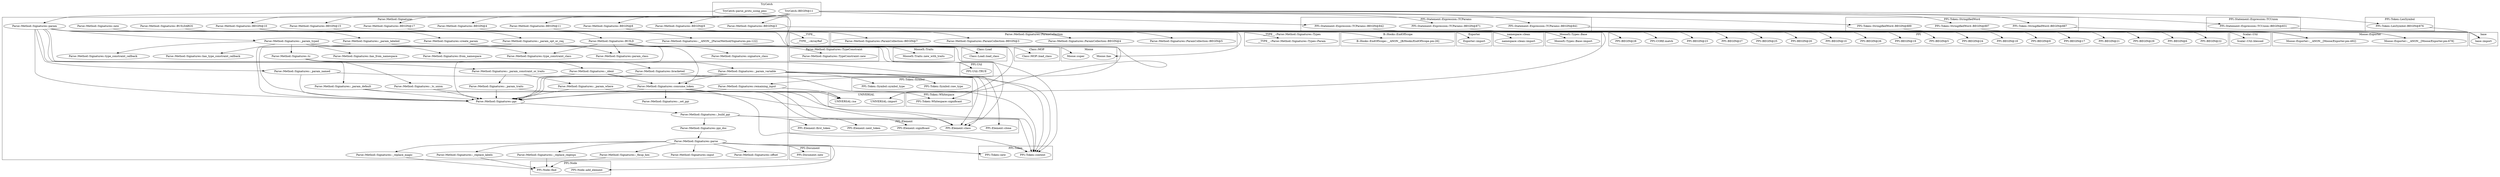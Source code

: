 digraph {
graph [overlap=false]
subgraph cluster_PPI_Token_Symbol {
	label="PPI::Token::Symbol";
	"PPI::Token::Symbol::raw_type";
	"PPI::Token::Symbol::symbol_type";
}
subgraph cluster_TryCatch {
	label="TryCatch";
	"TryCatch::parse_proto_using_pms";
	"TryCatch::BEGIN@11";
}
subgraph cluster_PPI_Statement_Expression_TCUnion {
	label="PPI::Statement::Expression::TCUnion";
	"PPI::Statement::Expression::TCUnion::BEGIN@831";
}
subgraph cluster_PPI_Statement_Expression_TCParams {
	label="PPI::Statement::Expression::TCParams";
	"PPI::Statement::Expression::TCParams::BEGIN@871";
	"PPI::Statement::Expression::TCParams::BEGIN@842";
	"PPI::Statement::Expression::TCParams::BEGIN@841";
}
subgraph cluster_Scalar_Util {
	label="Scalar::Util";
	"Scalar::Util::blessed";
}
subgraph cluster_PPI_Document {
	label="PPI::Document";
	"PPI::Document::new";
}
subgraph cluster_UNIVERSAL {
	label="UNIVERSAL";
	"UNIVERSAL::import";
	"UNIVERSAL::isa";
}
subgraph cluster_Class_Load {
	label="Class::Load";
	"Class::Load::load_class";
}
subgraph cluster_namespace_clean {
	label="namespace::clean";
	"namespace::clean::import";
}
subgraph cluster___TYPE__ {
	label="__TYPE__";
	"__TYPE__::ArrayRef";
}
subgraph cluster_Parse_Method_Signatures {
	label="Parse::Method::Signatures";
	"Parse::Method::Signatures::from_namespace";
	"Parse::Method::Signatures::_param_where";
	"Parse::Method::Signatures::_param_constraint_or_traits";
	"Parse::Method::Signatures::tc";
	"Parse::Method::Signatures::consume_token";
	"Parse::Method::Signatures::input";
	"Parse::Method::Signatures::_build_ppi";
	"Parse::Method::Signatures::BEGIN@10";
	"Parse::Method::Signatures::new";
	"Parse::Method::Signatures::ppi_doc";
	"Parse::Method::Signatures::BEGIN@9";
	"Parse::Method::Signatures::offset";
	"Parse::Method::Signatures::BEGIN@15";
	"Parse::Method::Signatures::_param_default";
	"Parse::Method::Signatures::_param_named";
	"Parse::Method::Signatures::BEGIN@17";
	"Parse::Method::Signatures::BEGIN@4";
	"Parse::Method::Signatures::_replace_regexps";
	"Parse::Method::Signatures::_param_typed";
	"Parse::Method::Signatures::_param_traits";
	"Parse::Method::Signatures::__ANON__[Parse/Method/Signatures.pm:122]";
	"Parse::Method::Signatures::_param_variable";
	"Parse::Method::Signatures::type_constraint_callback";
	"Parse::Method::Signatures::_param_labeled";
	"Parse::Method::Signatures::_fixup_hex";
	"Parse::Method::Signatures::signature_class";
	"Parse::Method::Signatures::parse";
	"Parse::Method::Signatures::_tc_union";
	"Parse::Method::Signatures::BEGIN@11";
	"Parse::Method::Signatures::_set_ppi";
	"Parse::Method::Signatures::_replace_magic";
	"Parse::Method::Signatures::has_type_constraint_callback";
	"Parse::Method::Signatures::bracketed";
	"Parse::Method::Signatures::has_from_namespace";
	"Parse::Method::Signatures::BEGIN@8";
	"Parse::Method::Signatures::create_param";
	"Parse::Method::Signatures::BUILDARGS";
	"Parse::Method::Signatures::BEGIN@3";
	"Parse::Method::Signatures::ppi";
	"Parse::Method::Signatures::param_class";
	"Parse::Method::Signatures::_replace_labels";
	"Parse::Method::Signatures::_param_opt_or_req";
	"Parse::Method::Signatures::_ident";
	"Parse::Method::Signatures::remaining_input";
	"Parse::Method::Signatures::type_constraint_class";
	"Parse::Method::Signatures::param";
	"Parse::Method::Signatures::BUILD";
}
subgraph cluster_Parse_Method_Signatures_TypeConstraint {
	label="Parse::Method::Signatures::TypeConstraint";
	"Parse::Method::Signatures::TypeConstraint::new";
}
subgraph cluster_PPI_Token_StringifiedWord {
	label="PPI::Token::StringifiedWord";
	"PPI::Token::StringifiedWord::BEGIN@887";
	"PPI::Token::StringifiedWord::BEGIN@889";
	"PPI::Token::StringifiedWord::BEGIN@897";
}
subgraph cluster_PPI_Token {
	label="PPI::Token";
	"PPI::Token::content";
	"PPI::Token::new";
}
subgraph cluster_Parse_Method_Signatures_ParamCollection {
	label="Parse::Method::Signatures::ParamCollection";
	"Parse::Method::Signatures::ParamCollection::BEGIN@3";
	"Parse::Method::Signatures::ParamCollection::BEGIN@7";
	"Parse::Method::Signatures::ParamCollection::BEGIN@5";
	"Parse::Method::Signatures::ParamCollection::BEGIN@4";
}
subgraph cluster_MooseX_Traits {
	label="MooseX::Traits";
	"MooseX::Traits::new_with_traits";
}
subgraph cluster_Moose {
	label="Moose";
	"Moose::super";
	"Moose::has";
}
subgraph cluster_PPI_Element {
	label="PPI::Element";
	"PPI::Element::first_token";
	"PPI::Element::significant";
	"PPI::Element::clone";
	"PPI::Element::class";
	"PPI::Element::next_token";
}
subgraph cluster_base {
	label="base";
	"base::import";
}
subgraph cluster_Exporter {
	label="Exporter";
	"Exporter::import";
}
subgraph cluster_PPI_Token_LexSymbol {
	label="PPI::Token::LexSymbol";
	"PPI::Token::LexSymbol::BEGIN@876";
}
subgraph cluster_PPI_Token_Whitespace {
	label="PPI::Token::Whitespace";
	"PPI::Token::Whitespace::significant";
}
subgraph cluster_MooseX_Types_Base {
	label="MooseX::Types::Base";
	"MooseX::Types::Base::import";
}
subgraph cluster___TYPE___Parse_Method_Signatures_Types {
	label="__TYPE__::Parse::Method::Signatures::Types";
	"__TYPE__::Parse::Method::Signatures::Types::Param";
}
subgraph cluster_PPI_Node {
	label="PPI::Node";
	"PPI::Node::add_element";
	"PPI::Node::find";
}
subgraph cluster_PPI_Util {
	label="PPI::Util";
	"PPI::Util::TRUE";
}
subgraph cluster_Moose_Exporter {
	label="Moose::Exporter";
	"Moose::Exporter::__ANON__[Moose/Exporter.pm:492]";
	"Moose::Exporter::__ANON__[Moose/Exporter.pm:678]";
}
subgraph cluster_B_Hooks_EndOfScope {
	label="B::Hooks::EndOfScope";
	"B::Hooks::EndOfScope::__ANON__[B/Hooks/EndOfScope.pm:26]";
}
subgraph cluster_Class_MOP {
	label="Class::MOP";
	"Class::MOP::load_class";
}
subgraph cluster_PPI {
	label="PPI";
	"PPI::BEGIN@17";
	"PPI::BEGIN@9";
	"PPI::BEGIN@18";
	"PPI::BEGIN@24";
	"PPI::BEGIN@5";
	"PPI::BEGIN@19";
	"PPI::BEGIN@26";
	"PPI::BEGIN@10";
	"PPI::BEGIN@20";
	"PPI::BEGIN@25";
	"PPI::BEGIN@27";
	"PPI::BEGIN@23";
	"PPI::CORE:match";
	"PPI::BEGIN@28";
	"PPI::BEGIN@22";
	"PPI::BEGIN@6";
	"PPI::BEGIN@29";
	"PPI::BEGIN@21";
}
"Parse::Method::Signatures::_param_opt_or_req" -> "PPI::Element::class";
"Parse::Method::Signatures::_ident" -> "PPI::Element::class";
"Parse::Method::Signatures::consume_token" -> "PPI::Element::class";
"Parse::Method::Signatures::_build_ppi" -> "PPI::Element::class";
"Parse::Method::Signatures::_param_variable" -> "PPI::Element::class";
"Parse::Method::Signatures::parse" -> "Parse::Method::Signatures::input";
"Parse::Method::Signatures::parse" -> "PPI::Document::new";
"Parse::Method::Signatures::tc" -> "PPI::Element::clone";
"Parse::Method::Signatures::_param_typed" -> "Parse::Method::Signatures::TypeConstraint::new";
"Parse::Method::Signatures::param" -> "Parse::Method::Signatures::create_param";
"TryCatch::BEGIN@11" -> "Parse::Method::Signatures::BEGIN@8";
"Parse::Method::Signatures::_param_variable" -> "PPI::Token::Symbol::raw_type";
"Parse::Method::Signatures::param" -> "Scalar::Util::blessed";
"Parse::Method::Signatures::BEGIN@8" -> "PPI::BEGIN@23";
"Parse::Method::Signatures::tc" -> "Parse::Method::Signatures::_tc_union";
"Parse::Method::Signatures::BEGIN@10" -> "Parse::Method::Signatures::ParamCollection::BEGIN@7";
"TryCatch::BEGIN@11" -> "PPI::Token::StringifiedWord::BEGIN@897";
"Parse::Method::Signatures::_param_typed" -> "Parse::Method::Signatures::has_from_namespace";
"Parse::Method::Signatures::_build_ppi" -> "PPI::Element::first_token";
"Parse::Method::Signatures::BEGIN@8" -> "PPI::CORE:match";
"Parse::Method::Signatures::parse" -> "Parse::Method::Signatures::_replace_magic";
"TryCatch::BEGIN@11" -> "Parse::Method::Signatures::BEGIN@10";
"Parse::Method::Signatures::BEGIN@8" -> "UNIVERSAL::import";
"Parse::Method::Signatures::BEGIN@10" -> "UNIVERSAL::import";
"Parse::Method::Signatures::_param_constraint_or_traits" -> "Parse::Method::Signatures::_param_traits";
"Parse::Method::Signatures::BEGIN@8" -> "PPI::BEGIN@28";
"Parse::Method::Signatures::BEGIN@10" -> "__TYPE__::Parse::Method::Signatures::Types::Param";
"Parse::Method::Signatures::_param_typed" -> "Parse::Method::Signatures::has_type_constraint_callback";
"Parse::Method::Signatures::tc" -> "Parse::Method::Signatures::bracketed";
"TryCatch::parse_proto_using_pms" -> "Parse::Method::Signatures::param";
"Parse::Method::Signatures::BEGIN@10" -> "Moose::has";
"Parse::Method::Signatures::BEGIN@10" -> "__TYPE__::ArrayRef";
"Parse::Method::Signatures::BEGIN@8" -> "PPI::BEGIN@5";
"TryCatch::BEGIN@11" -> "PPI::Token::StringifiedWord::BEGIN@889";
"TryCatch::BEGIN@11" -> "Parse::Method::Signatures::BEGIN@4";
"Parse::Method::Signatures::BUILD" -> "Class::Load::load_class";
"Parse::Method::Signatures::_param_typed" -> "Parse::Method::Signatures::type_constraint_class";
"Parse::Method::Signatures::BUILD" -> "Parse::Method::Signatures::type_constraint_class";
"TryCatch::BEGIN@11" -> "PPI::Statement::Expression::TCUnion::BEGIN@831";
"Parse::Method::Signatures::BEGIN@8" -> "PPI::BEGIN@26";
"TryCatch::BEGIN@11" -> "Parse::Method::Signatures::BEGIN@15";
"Parse::Method::Signatures::parse" -> "Parse::Method::Signatures::_replace_regexps";
"Parse::Method::Signatures::BEGIN@10" -> "Parse::Method::Signatures::ParamCollection::BEGIN@3";
"Parse::Method::Signatures::consume_token" -> "PPI::Token::Whitespace::significant";
"Parse::Method::Signatures::BUILD" -> "PPI::Token::Whitespace::significant";
"Parse::Method::Signatures::BEGIN@8" -> "PPI::BEGIN@20";
"TryCatch::BEGIN@11" -> "PPI::Statement::Expression::TCParams::BEGIN@871";
"Parse::Method::Signatures::BEGIN@17" -> "namespace::clean::import";
"Parse::Method::Signatures::BEGIN@8" -> "PPI::BEGIN@9";
"Parse::Method::Signatures::_ident" -> "Parse::Method::Signatures::consume_token";
"Parse::Method::Signatures::_param_variable" -> "Parse::Method::Signatures::consume_token";
"Parse::Method::Signatures::BUILD" -> "Parse::Method::Signatures::consume_token";
"Parse::Method::Signatures::_param_typed" -> "Parse::Method::Signatures::tc";
"Parse::Method::Signatures::_replace_regexps" -> "PPI::Node::find";
"Parse::Method::Signatures::_fixup_hex" -> "PPI::Node::find";
"Parse::Method::Signatures::_replace_magic" -> "PPI::Node::find";
"Parse::Method::Signatures::_replace_labels" -> "PPI::Node::find";
"TryCatch::BEGIN@11" -> "PPI::Token::StringifiedWord::BEGIN@887";
"Parse::Method::Signatures::parse" -> "Parse::Method::Signatures::_replace_labels";
"Parse::Method::Signatures::_param_labeled" -> "PPI::Token::content";
"Parse::Method::Signatures::_param_default" -> "PPI::Token::content";
"Parse::Method::Signatures::consume_token" -> "PPI::Token::content";
"Parse::Method::Signatures::_param_named" -> "PPI::Token::content";
"Parse::Method::Signatures::_tc_union" -> "PPI::Token::content";
"Parse::Method::Signatures::bracketed" -> "PPI::Token::content";
"Parse::Method::Signatures::_param_variable" -> "PPI::Token::content";
"Parse::Method::Signatures::tc" -> "PPI::Util::TRUE";
"Parse::Method::Signatures::_param_typed" -> "PPI::Util::TRUE";
"Parse::Method::Signatures::BEGIN@10" -> "Parse::Method::Signatures::ParamCollection::BEGIN@5";
"Parse::Method::Signatures::BEGIN@10" -> "B::Hooks::EndOfScope::__ANON__[B/Hooks/EndOfScope.pm:26]";
"Parse::Method::Signatures::_param_typed" -> "Parse::Method::Signatures::from_namespace";
"PPI::Token::StringifiedWord::BEGIN@897" -> "Moose::Exporter::__ANON__[Moose/Exporter.pm:678]";
"PPI::Statement::Expression::TCParams::BEGIN@871" -> "Moose::Exporter::__ANON__[Moose/Exporter.pm:678]";
"Parse::Method::Signatures::param" -> "Parse::Method::Signatures::_param_named";
"Parse::Method::Signatures::BEGIN@9" -> "Moose::Exporter::__ANON__[Moose/Exporter.pm:492]";
"Parse::Method::Signatures::BEGIN@3" -> "Moose::Exporter::__ANON__[Moose/Exporter.pm:492]";
"PPI::Statement::Expression::TCParams::BEGIN@842" -> "Moose::Exporter::__ANON__[Moose/Exporter.pm:492]";
"PPI::Token::StringifiedWord::BEGIN@889" -> "Moose::Exporter::__ANON__[Moose/Exporter.pm:492]";
"Parse::Method::Signatures::BEGIN@8" -> "PPI::BEGIN@24";
"Parse::Method::Signatures::BEGIN@11" -> "MooseX::Types::Base::import";
"Parse::Method::Signatures::BEGIN@4" -> "MooseX::Types::Base::import";
"Parse::Method::Signatures::BEGIN@8" -> "PPI::BEGIN@18";
"TryCatch::parse_proto_using_pms" -> "Parse::Method::Signatures::remaining_input";
"Parse::Method::Signatures::BEGIN@15" -> "Exporter::import";
"Parse::Method::Signatures::create_param" -> "MooseX::Traits::new_with_traits";
"Parse::Method::Signatures::BEGIN@8" -> "PPI::BEGIN@22";
"Parse::Method::Signatures::ppi" -> "Parse::Method::Signatures::_build_ppi";
"Parse::Method::Signatures::consume_token" -> "PPI::Element::next_token";
"Parse::Method::Signatures::BUILD" -> "Parse::Method::Signatures::signature_class";
"Parse::Method::Signatures::BEGIN@8" -> "PPI::BEGIN@6";
"Parse::Method::Signatures::BEGIN@8" -> "PPI::BEGIN@19";
"TryCatch::BEGIN@11" -> "Parse::Method::Signatures::BEGIN@9";
"Parse::Method::Signatures::parse" -> "PPI::Token::new";
"Parse::Method::Signatures::parse" -> "Parse::Method::Signatures::_fixup_hex";
"PPI::Token::StringifiedWord::BEGIN@887" -> "base::import";
"PPI::Statement::Expression::TCUnion::BEGIN@831" -> "base::import";
"PPI::Statement::Expression::TCParams::BEGIN@841" -> "base::import";
"PPI::Token::LexSymbol::BEGIN@876" -> "base::import";
"Parse::Method::Signatures::tc" -> "Parse::Method::Signatures::_ident";
"Parse::Method::Signatures::param" -> "Parse::Method::Signatures::_param_typed";
"Parse::Method::Signatures::param" -> "Parse::Method::Signatures::_param_variable";
"Parse::Method::Signatures::ppi_doc" -> "Parse::Method::Signatures::parse";
"TryCatch::BEGIN@11" -> "Parse::Method::Signatures::BEGIN@11";
"Parse::Method::Signatures::consume_token" -> "PPI::Element::significant";
"Parse::Method::Signatures::BEGIN@8" -> "PPI::BEGIN@29";
"Parse::Method::Signatures::__ANON__[Parse/Method/Signatures.pm:122]" -> "Moose::super";
"Parse::Method::Signatures::_param_labeled" -> "Parse::Method::Signatures::ppi";
"Parse::Method::Signatures::_param_where" -> "Parse::Method::Signatures::ppi";
"Parse::Method::Signatures::_param_default" -> "Parse::Method::Signatures::ppi";
"Parse::Method::Signatures::consume_token" -> "Parse::Method::Signatures::ppi";
"Parse::Method::Signatures::_param_named" -> "Parse::Method::Signatures::ppi";
"Parse::Method::Signatures::_tc_union" -> "Parse::Method::Signatures::ppi";
"Parse::Method::Signatures::_param_opt_or_req" -> "Parse::Method::Signatures::ppi";
"Parse::Method::Signatures::_param_traits" -> "Parse::Method::Signatures::ppi";
"Parse::Method::Signatures::_ident" -> "Parse::Method::Signatures::ppi";
"Parse::Method::Signatures::remaining_input" -> "Parse::Method::Signatures::ppi";
"Parse::Method::Signatures::bracketed" -> "Parse::Method::Signatures::ppi";
"Parse::Method::Signatures::param" -> "Parse::Method::Signatures::ppi";
"Parse::Method::Signatures::_param_variable" -> "Parse::Method::Signatures::ppi";
"Parse::Method::Signatures::BUILD" -> "Parse::Method::Signatures::ppi";
"Parse::Method::Signatures::parse" -> "Parse::Method::Signatures::offset";
"Parse::Method::Signatures::_param_typed" -> "Parse::Method::Signatures::type_constraint_callback";
"TryCatch::BEGIN@11" -> "PPI::Statement::Expression::TCParams::BEGIN@842";
"TryCatch::BEGIN@11" -> "PPI::Statement::Expression::TCParams::BEGIN@841";
"Parse::Method::Signatures::param" -> "Parse::Method::Signatures::_param_default";
"Parse::Method::Signatures::consume_token" -> "UNIVERSAL::isa";
"Parse::Method::Signatures::_param_traits" -> "UNIVERSAL::isa";
"Parse::Method::Signatures::_param_where" -> "UNIVERSAL::isa";
"Parse::Method::Signatures::remaining_input" -> "UNIVERSAL::isa";
"Parse::Method::Signatures::_param_variable" -> "PPI::Token::Symbol::symbol_type";
"Parse::Method::Signatures::_build_ppi" -> "Parse::Method::Signatures::ppi_doc";
"Parse::Method::Signatures::BEGIN@10" -> "Parse::Method::Signatures::ParamCollection::BEGIN@4";
"Parse::Method::Signatures::BEGIN@8" -> "PPI::BEGIN@27";
"Parse::Method::Signatures::param" -> "Parse::Method::Signatures::_param_constraint_or_traits";
"Parse::Method::Signatures::parse" -> "PPI::Node::add_element";
"Parse::Method::Signatures::BEGIN@8" -> "PPI::BEGIN@21";
"Parse::Method::Signatures::new" -> "Parse::Method::Signatures::BUILD";
"Parse::Method::Signatures::_param_constraint_or_traits" -> "Parse::Method::Signatures::_param_where";
"Parse::Method::Signatures::BEGIN@8" -> "PPI::BEGIN@25";
"Parse::Method::Signatures::BUILDARGS" -> "Parse::Method::Signatures::__ANON__[Parse/Method/Signatures.pm:122]";
"Parse::Method::Signatures::create_param" -> "Parse::Method::Signatures::param_class";
"Parse::Method::Signatures::BUILD" -> "Parse::Method::Signatures::param_class";
"Parse::Method::Signatures::BUILD" -> "Class::MOP::load_class";
"TryCatch::BEGIN@11" -> "Parse::Method::Signatures::BEGIN@3";
"Parse::Method::Signatures::param" -> "Parse::Method::Signatures::_param_opt_or_req";
"Parse::Method::Signatures::BEGIN@8" -> "PPI::BEGIN@17";
"Parse::Method::Signatures::param" -> "Parse::Method::Signatures::_param_labeled";
"Parse::Method::Signatures::BEGIN@8" -> "PPI::BEGIN@10";
"Parse::Method::Signatures::consume_token" -> "Parse::Method::Signatures::_set_ppi";
"TryCatch::BEGIN@11" -> "Parse::Method::Signatures::BEGIN@17";
"TryCatch::BEGIN@11" -> "PPI::Token::LexSymbol::BEGIN@876";
}
